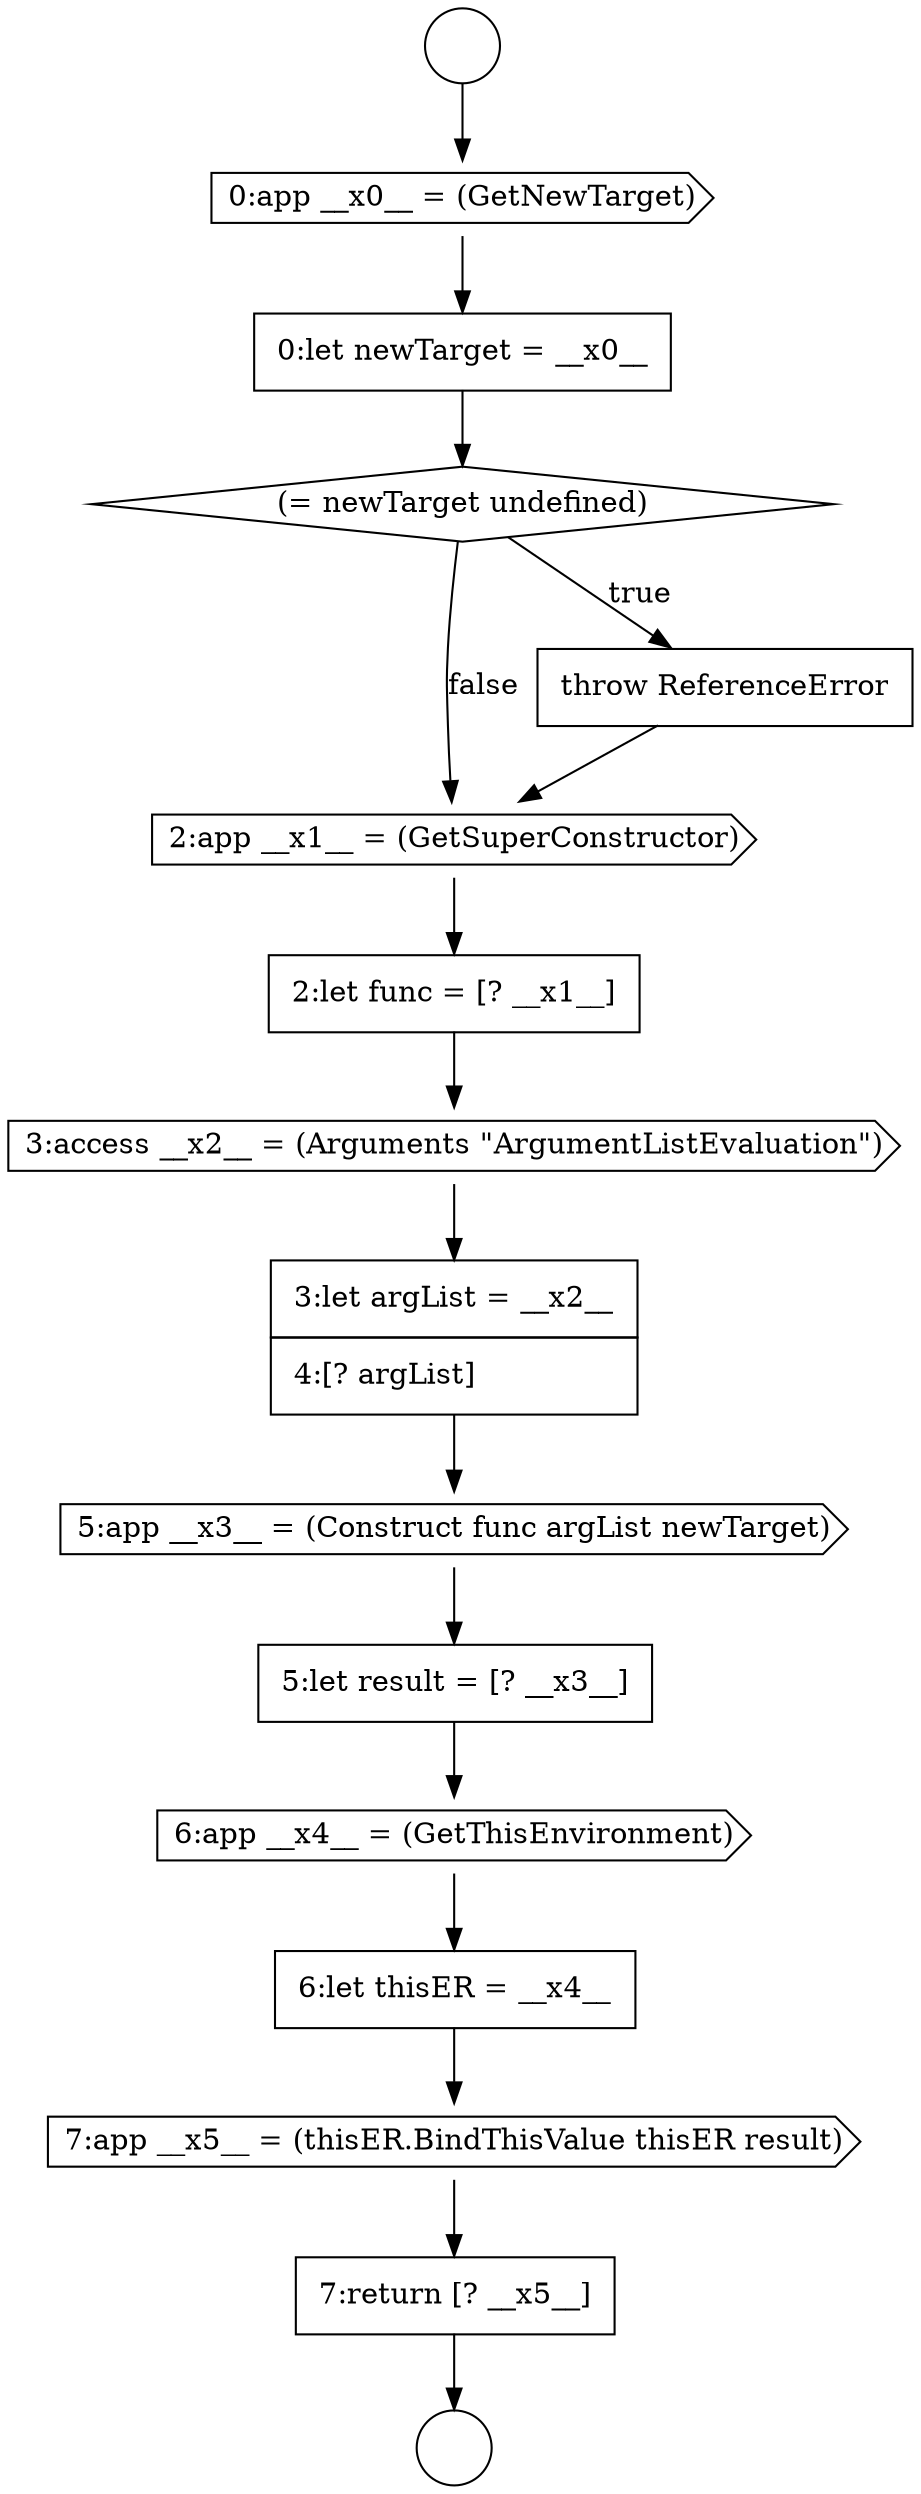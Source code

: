 digraph {
  node4022 [shape=cds, label=<<font color="black">0:app __x0__ = (GetNewTarget)</font>> color="black" fillcolor="white" style=filled]
  node4026 [shape=cds, label=<<font color="black">2:app __x1__ = (GetSuperConstructor)</font>> color="black" fillcolor="white" style=filled]
  node4030 [shape=cds, label=<<font color="black">5:app __x3__ = (Construct func argList newTarget)</font>> color="black" fillcolor="white" style=filled]
  node4023 [shape=none, margin=0, label=<<font color="black">
    <table border="0" cellborder="1" cellspacing="0" cellpadding="10">
      <tr><td align="left">0:let newTarget = __x0__</td></tr>
    </table>
  </font>> color="black" fillcolor="white" style=filled]
  node4033 [shape=none, margin=0, label=<<font color="black">
    <table border="0" cellborder="1" cellspacing="0" cellpadding="10">
      <tr><td align="left">6:let thisER = __x4__</td></tr>
    </table>
  </font>> color="black" fillcolor="white" style=filled]
  node4031 [shape=none, margin=0, label=<<font color="black">
    <table border="0" cellborder="1" cellspacing="0" cellpadding="10">
      <tr><td align="left">5:let result = [? __x3__]</td></tr>
    </table>
  </font>> color="black" fillcolor="white" style=filled]
  node4021 [shape=circle label=" " color="black" fillcolor="white" style=filled]
  node4027 [shape=none, margin=0, label=<<font color="black">
    <table border="0" cellborder="1" cellspacing="0" cellpadding="10">
      <tr><td align="left">2:let func = [? __x1__]</td></tr>
    </table>
  </font>> color="black" fillcolor="white" style=filled]
  node4032 [shape=cds, label=<<font color="black">6:app __x4__ = (GetThisEnvironment)</font>> color="black" fillcolor="white" style=filled]
  node4028 [shape=cds, label=<<font color="black">3:access __x2__ = (Arguments &quot;ArgumentListEvaluation&quot;)</font>> color="black" fillcolor="white" style=filled]
  node4035 [shape=none, margin=0, label=<<font color="black">
    <table border="0" cellborder="1" cellspacing="0" cellpadding="10">
      <tr><td align="left">7:return [? __x5__]</td></tr>
    </table>
  </font>> color="black" fillcolor="white" style=filled]
  node4020 [shape=circle label=" " color="black" fillcolor="white" style=filled]
  node4025 [shape=none, margin=0, label=<<font color="black">
    <table border="0" cellborder="1" cellspacing="0" cellpadding="10">
      <tr><td align="left">throw ReferenceError</td></tr>
    </table>
  </font>> color="black" fillcolor="white" style=filled]
  node4029 [shape=none, margin=0, label=<<font color="black">
    <table border="0" cellborder="1" cellspacing="0" cellpadding="10">
      <tr><td align="left">3:let argList = __x2__</td></tr>
      <tr><td align="left">4:[? argList]</td></tr>
    </table>
  </font>> color="black" fillcolor="white" style=filled]
  node4024 [shape=diamond, label=<<font color="black">(= newTarget undefined)</font>> color="black" fillcolor="white" style=filled]
  node4034 [shape=cds, label=<<font color="black">7:app __x5__ = (thisER.BindThisValue thisER result)</font>> color="black" fillcolor="white" style=filled]
  node4023 -> node4024 [ color="black"]
  node4034 -> node4035 [ color="black"]
  node4033 -> node4034 [ color="black"]
  node4022 -> node4023 [ color="black"]
  node4031 -> node4032 [ color="black"]
  node4029 -> node4030 [ color="black"]
  node4025 -> node4026 [ color="black"]
  node4024 -> node4025 [label=<<font color="black">true</font>> color="black"]
  node4024 -> node4026 [label=<<font color="black">false</font>> color="black"]
  node4035 -> node4021 [ color="black"]
  node4030 -> node4031 [ color="black"]
  node4028 -> node4029 [ color="black"]
  node4020 -> node4022 [ color="black"]
  node4026 -> node4027 [ color="black"]
  node4027 -> node4028 [ color="black"]
  node4032 -> node4033 [ color="black"]
}
